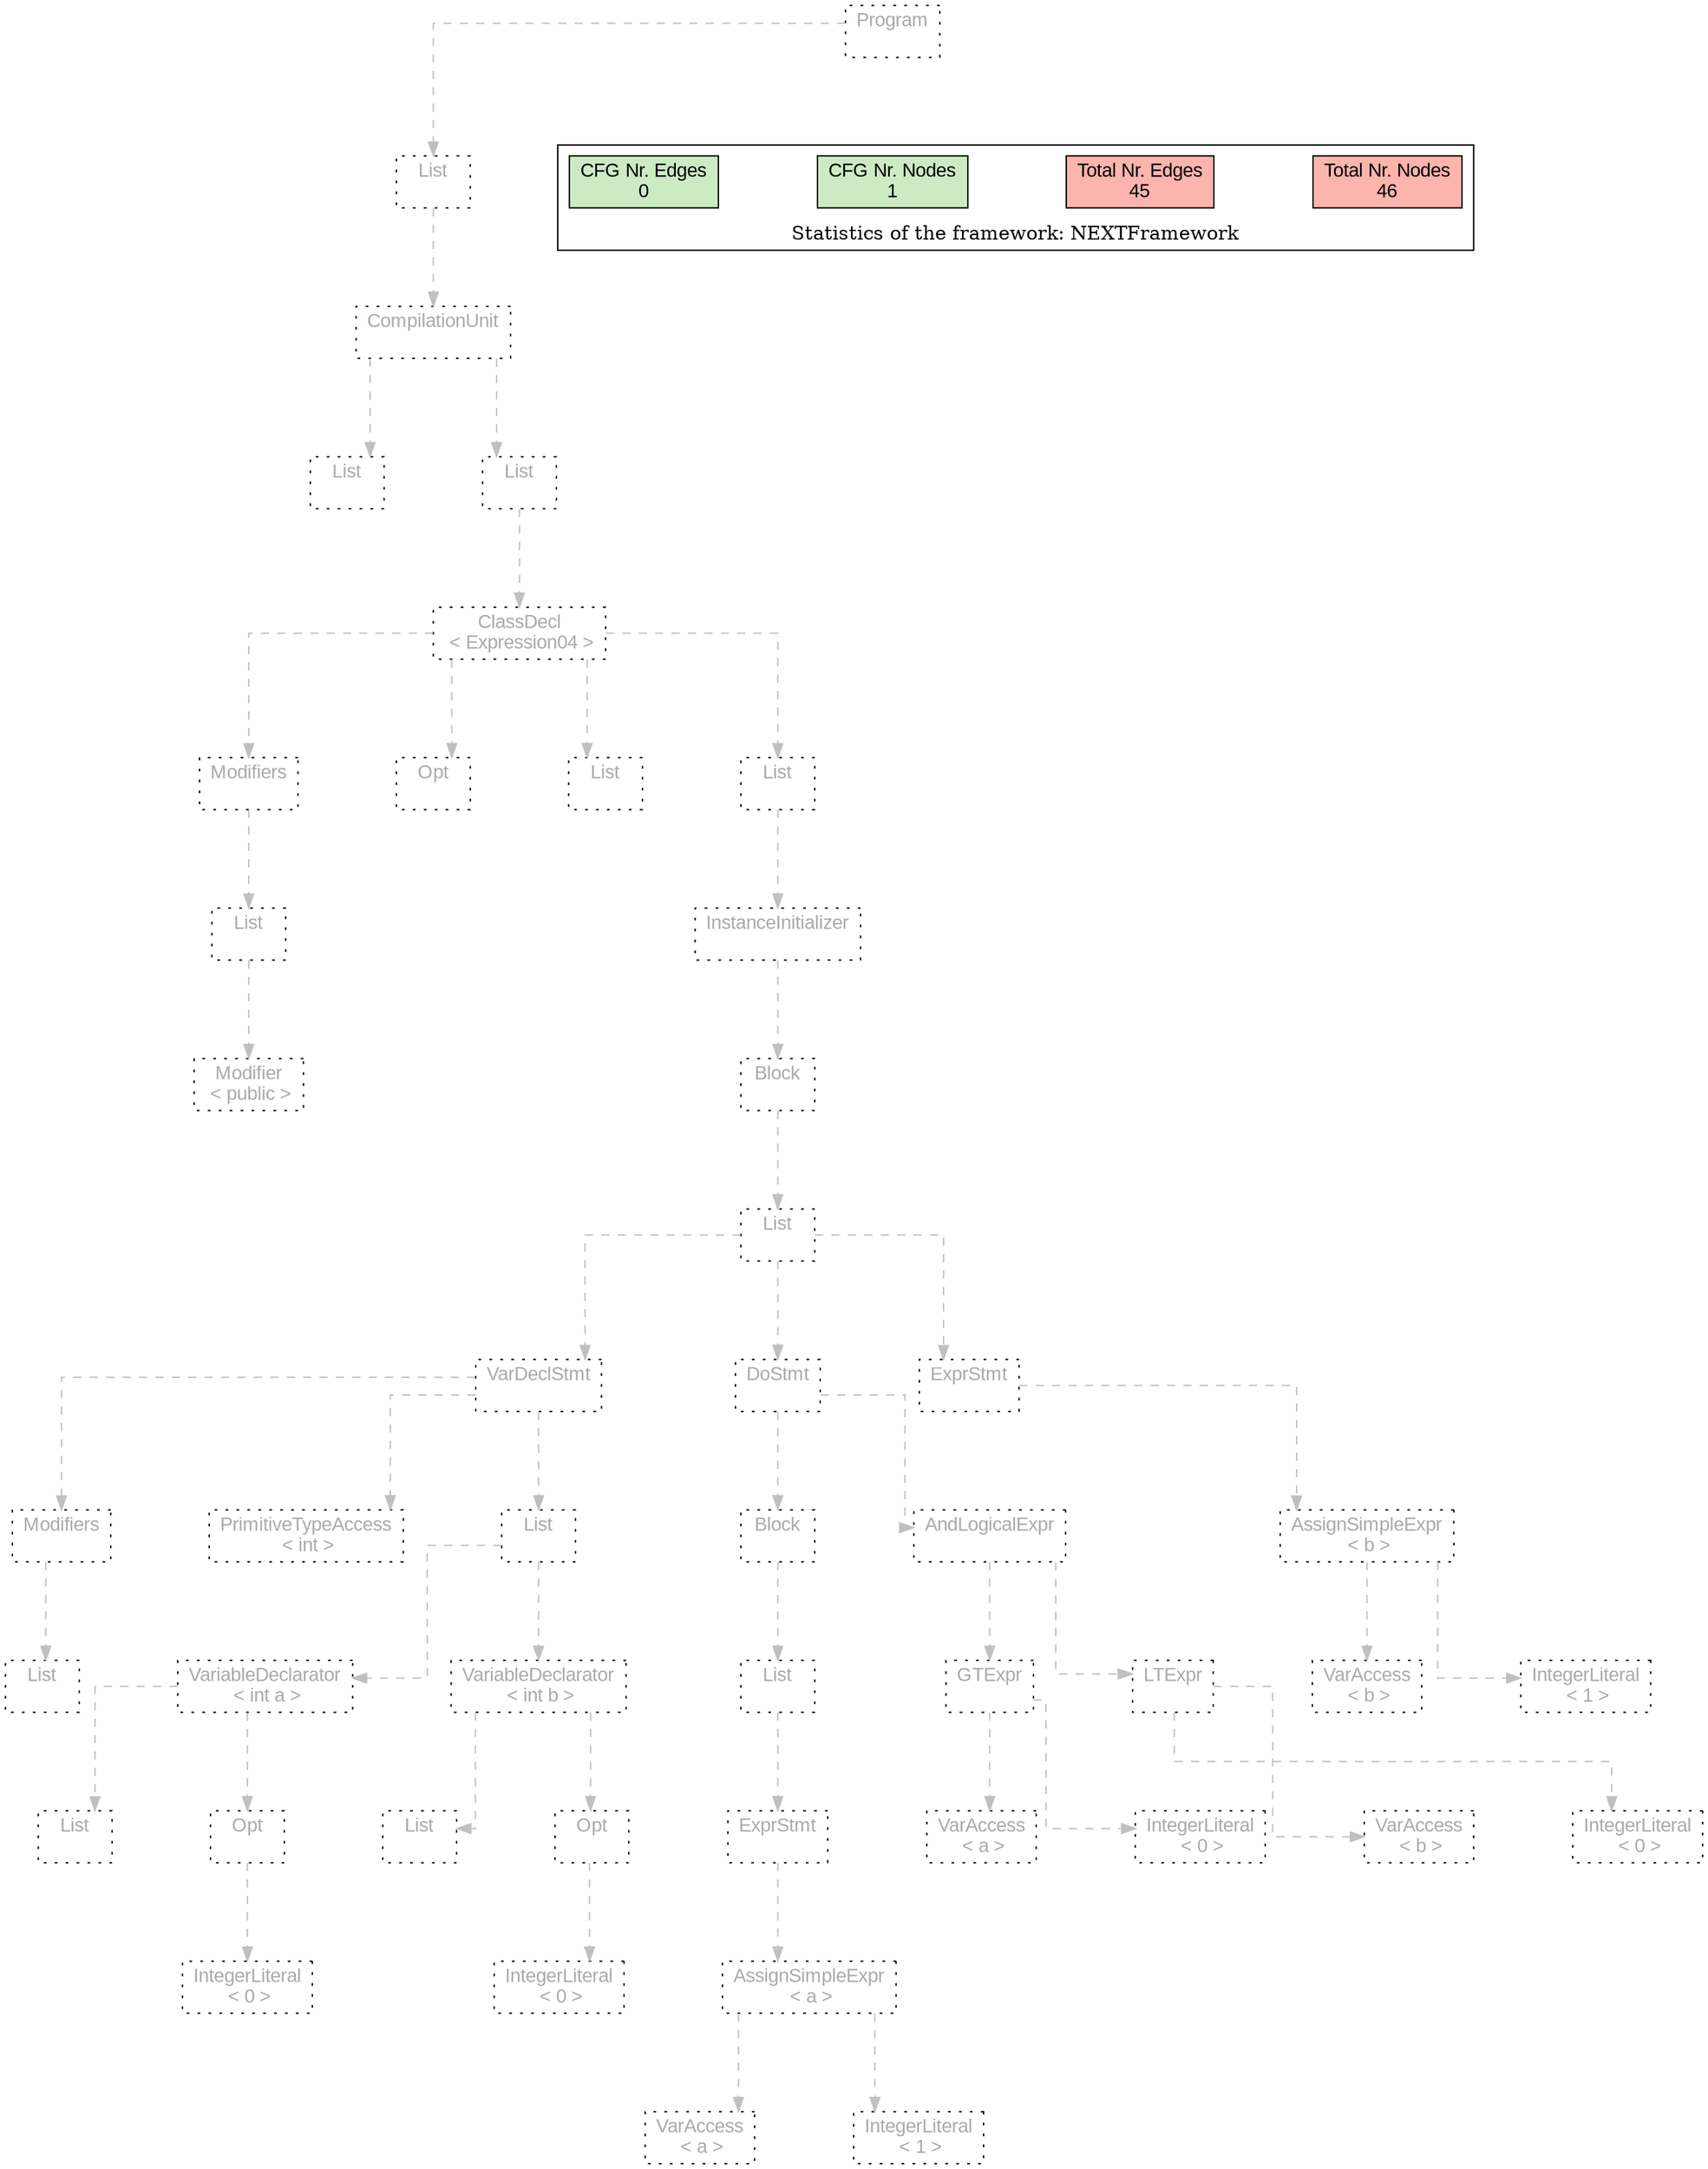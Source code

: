 digraph G {
graph [splines=ortho, nodesep="1", ranksep="1"]
node [shape=rect, fontname=Arial];
{ rank = same; "Program[0]"}
{ rank = same; "List[1]"}
{ rank = same; "CompilationUnit[2]"}
{ rank = same; "List[3]"; "List[4]"}
{ rank = same; "ClassDecl[5]"}
{ rank = same; "Modifiers[6]"; "Opt[9]"; "List[10]"; "List[11]"}
{ rank = same; "List[7]"; "InstanceInitializer[12]"}
{ rank = same; "Modifier[8]"; "Block[13]"}
{ rank = same; "List[14]"}
{ rank = same; "VarDeclStmt[15]"; "DoStmt[28]"; "ExprStmt[42]"}
{ rank = same; "Modifiers[16]"; "PrimitiveTypeAccess[18]"; "List[19]"; "Block[29]"; "AndLogicalExpr[35]"; "AssignSimpleExpr[43]"}
{ rank = same; "List[17]"; "VariableDeclarator[20]"; "VariableDeclarator[24]"; "List[30]"; "GTExpr[36]"; "LTExpr[39]"; "VarAccess[44]"; "IntegerLiteral[45]"}
{ rank = same; "List[21]"; "Opt[22]"; "List[25]"; "Opt[26]"; "ExprStmt[31]"; "VarAccess[37]"; "IntegerLiteral[38]"; "VarAccess[40]"; "IntegerLiteral[41]"}
{ rank = same; "IntegerLiteral[23]"; "IntegerLiteral[27]"; "AssignSimpleExpr[32]"}
{ rank = same; "VarAccess[33]"; "IntegerLiteral[34]"}
"Program[0]" [label="Program\n ", style= dotted   fillcolor="#eeeeee" fontcolor="#aaaaaa"  ]
"List[1]" [label="List\n ", style= dotted   fillcolor="#eeeeee" fontcolor="#aaaaaa"  ]
"CompilationUnit[2]" [label="CompilationUnit\n ", style= dotted   fillcolor="#eeeeee" fontcolor="#aaaaaa"  ]
"List[3]" [label="List\n ", style= dotted   fillcolor="#eeeeee" fontcolor="#aaaaaa"  ]
"List[4]" [label="List\n ", style= dotted   fillcolor="#eeeeee" fontcolor="#aaaaaa"  ]
"ClassDecl[5]" [label="ClassDecl\n < Expression04 >", style= dotted   fillcolor="#eeeeee" fontcolor="#aaaaaa"  ]
"Modifiers[6]" [label="Modifiers\n ", style= dotted   fillcolor="#eeeeee" fontcolor="#aaaaaa"  ]
"List[7]" [label="List\n ", style= dotted   fillcolor="#eeeeee" fontcolor="#aaaaaa"  ]
"Modifier[8]" [label="Modifier\n < public >", style= dotted   fillcolor="#eeeeee" fontcolor="#aaaaaa"  ]
"Opt[9]" [label="Opt\n ", style= dotted   fillcolor="#eeeeee" fontcolor="#aaaaaa"  ]
"List[10]" [label="List\n ", style= dotted   fillcolor="#eeeeee" fontcolor="#aaaaaa"  ]
"List[11]" [label="List\n ", style= dotted   fillcolor="#eeeeee" fontcolor="#aaaaaa"  ]
"InstanceInitializer[12]" [label="InstanceInitializer\n ", style= dotted   fillcolor="#eeeeee" fontcolor="#aaaaaa"  ]
"Block[13]" [label="Block\n ", style= dotted   fillcolor="#eeeeee" fontcolor="#aaaaaa"  ]
"List[14]" [label="List\n ", style= dotted   fillcolor="#eeeeee" fontcolor="#aaaaaa"  ]
"VarDeclStmt[15]" [label="VarDeclStmt\n ", style= dotted   fillcolor="#eeeeee" fontcolor="#aaaaaa"  ]
"Modifiers[16]" [label="Modifiers\n ", style= dotted   fillcolor="#eeeeee" fontcolor="#aaaaaa"  ]
"List[17]" [label="List\n ", style= dotted   fillcolor="#eeeeee" fontcolor="#aaaaaa"  ]
"PrimitiveTypeAccess[18]" [label="PrimitiveTypeAccess\n < int >", style= dotted   fillcolor="#eeeeee" fontcolor="#aaaaaa"  ]
"List[19]" [label="List\n ", style= dotted   fillcolor="#eeeeee" fontcolor="#aaaaaa"  ]
"VariableDeclarator[20]" [label="VariableDeclarator\n < int a >", style= dotted   fillcolor="#eeeeee" fontcolor="#aaaaaa"  ]
"List[21]" [label="List\n ", style= dotted   fillcolor="#eeeeee" fontcolor="#aaaaaa"  ]
"Opt[22]" [label="Opt\n ", style= dotted   fillcolor="#eeeeee" fontcolor="#aaaaaa"  ]
"IntegerLiteral[23]" [label="IntegerLiteral\n < 0 >", style= dotted   fillcolor="#eeeeee" fontcolor="#aaaaaa"  ]
"VariableDeclarator[24]" [label="VariableDeclarator\n < int b >", style= dotted   fillcolor="#eeeeee" fontcolor="#aaaaaa"  ]
"List[25]" [label="List\n ", style= dotted   fillcolor="#eeeeee" fontcolor="#aaaaaa"  ]
"Opt[26]" [label="Opt\n ", style= dotted   fillcolor="#eeeeee" fontcolor="#aaaaaa"  ]
"IntegerLiteral[27]" [label="IntegerLiteral\n < 0 >", style= dotted   fillcolor="#eeeeee" fontcolor="#aaaaaa"  ]
"DoStmt[28]" [label="DoStmt\n ", style= dotted   fillcolor="#eeeeee" fontcolor="#aaaaaa"  ]
"Block[29]" [label="Block\n ", style= dotted   fillcolor="#eeeeee" fontcolor="#aaaaaa"  ]
"List[30]" [label="List\n ", style= dotted   fillcolor="#eeeeee" fontcolor="#aaaaaa"  ]
"ExprStmt[31]" [label="ExprStmt\n ", style= dotted   fillcolor="#eeeeee" fontcolor="#aaaaaa"  ]
"AssignSimpleExpr[32]" [label="AssignSimpleExpr\n < a >", style= dotted   fillcolor="#eeeeee" fontcolor="#aaaaaa"  ]
"VarAccess[33]" [label="VarAccess\n < a >", style= dotted   fillcolor="#eeeeee" fontcolor="#aaaaaa"  ]
"IntegerLiteral[34]" [label="IntegerLiteral\n < 1 >", style= dotted   fillcolor="#eeeeee" fontcolor="#aaaaaa"  ]
"AndLogicalExpr[35]" [label="AndLogicalExpr\n ", style= dotted   fillcolor="#eeeeee" fontcolor="#aaaaaa"  ]
"GTExpr[36]" [label="GTExpr\n ", style= dotted   fillcolor="#eeeeee" fontcolor="#aaaaaa"  ]
"VarAccess[37]" [label="VarAccess\n < a >", style= dotted   fillcolor="#eeeeee" fontcolor="#aaaaaa"  ]
"IntegerLiteral[38]" [label="IntegerLiteral\n < 0 >", style= dotted   fillcolor="#eeeeee" fontcolor="#aaaaaa"  ]
"LTExpr[39]" [label="LTExpr\n ", style= dotted   fillcolor="#eeeeee" fontcolor="#aaaaaa"  ]
"VarAccess[40]" [label="VarAccess\n < b >", style= dotted   fillcolor="#eeeeee" fontcolor="#aaaaaa"  ]
"IntegerLiteral[41]" [label="IntegerLiteral\n < 0 >", style= dotted   fillcolor="#eeeeee" fontcolor="#aaaaaa"  ]
"ExprStmt[42]" [label="ExprStmt\n ", style= dotted   fillcolor="#eeeeee" fontcolor="#aaaaaa"  ]
"AssignSimpleExpr[43]" [label="AssignSimpleExpr\n < b >", style= dotted   fillcolor="#eeeeee" fontcolor="#aaaaaa"  ]
"VarAccess[44]" [label="VarAccess\n < b >", style= dotted   fillcolor="#eeeeee" fontcolor="#aaaaaa"  ]
"IntegerLiteral[45]" [label="IntegerLiteral\n < 1 >", style= dotted   fillcolor="#eeeeee" fontcolor="#aaaaaa"  ]
"CompilationUnit[2]" -> "List[3]" [style=dashed, color=gray]
"List[7]" -> "Modifier[8]" [style=dashed, color=gray]
"Modifiers[6]" -> "List[7]" [style=dashed, color=gray]
"ClassDecl[5]" -> "Modifiers[6]" [style=dashed, color=gray]
"ClassDecl[5]" -> "Opt[9]" [style=dashed, color=gray]
"ClassDecl[5]" -> "List[10]" [style=dashed, color=gray]
"Modifiers[16]" -> "List[17]" [style=dashed, color=gray]
"VarDeclStmt[15]" -> "Modifiers[16]" [style=dashed, color=gray]
"VarDeclStmt[15]" -> "PrimitiveTypeAccess[18]" [style=dashed, color=gray]
"VariableDeclarator[20]" -> "List[21]" [style=dashed, color=gray]
"Opt[22]" -> "IntegerLiteral[23]" [style=dashed, color=gray]
"VariableDeclarator[20]" -> "Opt[22]" [style=dashed, color=gray]
"List[19]" -> "VariableDeclarator[20]" [style=dashed, color=gray]
"VariableDeclarator[24]" -> "List[25]" [style=dashed, color=gray]
"Opt[26]" -> "IntegerLiteral[27]" [style=dashed, color=gray]
"VariableDeclarator[24]" -> "Opt[26]" [style=dashed, color=gray]
"List[19]" -> "VariableDeclarator[24]" [style=dashed, color=gray]
"VarDeclStmt[15]" -> "List[19]" [style=dashed, color=gray]
"List[14]" -> "VarDeclStmt[15]" [style=dashed, color=gray]
"AssignSimpleExpr[32]" -> "VarAccess[33]" [style=dashed, color=gray]
"AssignSimpleExpr[32]" -> "IntegerLiteral[34]" [style=dashed, color=gray]
"ExprStmt[31]" -> "AssignSimpleExpr[32]" [style=dashed, color=gray]
"List[30]" -> "ExprStmt[31]" [style=dashed, color=gray]
"Block[29]" -> "List[30]" [style=dashed, color=gray]
"DoStmt[28]" -> "Block[29]" [style=dashed, color=gray]
"GTExpr[36]" -> "VarAccess[37]" [style=dashed, color=gray]
"GTExpr[36]" -> "IntegerLiteral[38]" [style=dashed, color=gray]
"AndLogicalExpr[35]" -> "GTExpr[36]" [style=dashed, color=gray]
"LTExpr[39]" -> "VarAccess[40]" [style=dashed, color=gray]
"LTExpr[39]" -> "IntegerLiteral[41]" [style=dashed, color=gray]
"AndLogicalExpr[35]" -> "LTExpr[39]" [style=dashed, color=gray]
"DoStmt[28]" -> "AndLogicalExpr[35]" [style=dashed, color=gray]
"List[14]" -> "DoStmt[28]" [style=dashed, color=gray]
"AssignSimpleExpr[43]" -> "VarAccess[44]" [style=dashed, color=gray]
"AssignSimpleExpr[43]" -> "IntegerLiteral[45]" [style=dashed, color=gray]
"ExprStmt[42]" -> "AssignSimpleExpr[43]" [style=dashed, color=gray]
"List[14]" -> "ExprStmt[42]" [style=dashed, color=gray]
"Block[13]" -> "List[14]" [style=dashed, color=gray]
"InstanceInitializer[12]" -> "Block[13]" [style=dashed, color=gray]
"List[11]" -> "InstanceInitializer[12]" [style=dashed, color=gray]
"ClassDecl[5]" -> "List[11]" [style=dashed, color=gray]
"List[4]" -> "ClassDecl[5]" [style=dashed, color=gray]
"CompilationUnit[2]" -> "List[4]" [style=dashed, color=gray]
"List[1]" -> "CompilationUnit[2]" [style=dashed, color=gray]
"Program[0]" -> "List[1]" [style=dashed, color=gray]
"List[3]" -> "List[4]" [style=invis]
"Modifiers[6]" -> "Opt[9]" -> "List[10]" -> "List[11]" [style=invis]
"VarDeclStmt[15]" -> "DoStmt[28]" -> "ExprStmt[42]" [style=invis]
"Modifiers[16]" -> "PrimitiveTypeAccess[18]" -> "List[19]" [style=invis]
"VariableDeclarator[20]" -> "VariableDeclarator[24]" [style=invis]
"List[21]" -> "Opt[22]" [style=invis]
"List[25]" -> "Opt[26]" [style=invis]
"Block[29]" -> "AndLogicalExpr[35]" [style=invis]
"VarAccess[33]" -> "IntegerLiteral[34]" [style=invis]
"GTExpr[36]" -> "LTExpr[39]" [style=invis]
"VarAccess[37]" -> "IntegerLiteral[38]" [style=invis]
"VarAccess[40]" -> "IntegerLiteral[41]" [style=invis]
"VarAccess[44]" -> "IntegerLiteral[45]" [style=invis]

subgraph cluster_legend {
{node [style=filled, fillcolor=1, colorscheme="pastel13"]
Nodes [label="Total Nr. Nodes
46", fillcolor=1]
Edges [label="Total Nr. Edges
45", fillcolor=1]
NodesCFG [label="CFG Nr. Nodes
1", fillcolor=3]
EdgesCFG [label="CFG Nr. Edges
0", fillcolor=3]
Nodes-> "Program[0]" -> NodesCFG  [style="invis"]
Edges -> "Program[0]" ->EdgesCFG [style="invis"]}
label = "Statistics of the framework: NEXTFramework"
style="solid"
ranksep=0.05
nodesep=0.01
labelloc = b
len=2
}}